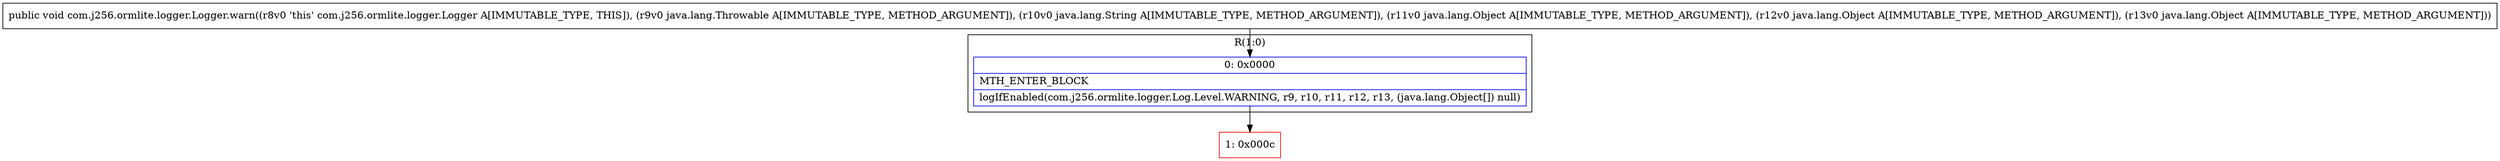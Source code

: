 digraph "CFG forcom.j256.ormlite.logger.Logger.warn(Ljava\/lang\/Throwable;Ljava\/lang\/String;Ljava\/lang\/Object;Ljava\/lang\/Object;Ljava\/lang\/Object;)V" {
subgraph cluster_Region_31996436 {
label = "R(1:0)";
node [shape=record,color=blue];
Node_0 [shape=record,label="{0\:\ 0x0000|MTH_ENTER_BLOCK\l|logIfEnabled(com.j256.ormlite.logger.Log.Level.WARNING, r9, r10, r11, r12, r13, (java.lang.Object[]) null)\l}"];
}
Node_1 [shape=record,color=red,label="{1\:\ 0x000c}"];
MethodNode[shape=record,label="{public void com.j256.ormlite.logger.Logger.warn((r8v0 'this' com.j256.ormlite.logger.Logger A[IMMUTABLE_TYPE, THIS]), (r9v0 java.lang.Throwable A[IMMUTABLE_TYPE, METHOD_ARGUMENT]), (r10v0 java.lang.String A[IMMUTABLE_TYPE, METHOD_ARGUMENT]), (r11v0 java.lang.Object A[IMMUTABLE_TYPE, METHOD_ARGUMENT]), (r12v0 java.lang.Object A[IMMUTABLE_TYPE, METHOD_ARGUMENT]), (r13v0 java.lang.Object A[IMMUTABLE_TYPE, METHOD_ARGUMENT])) }"];
MethodNode -> Node_0;
Node_0 -> Node_1;
}

